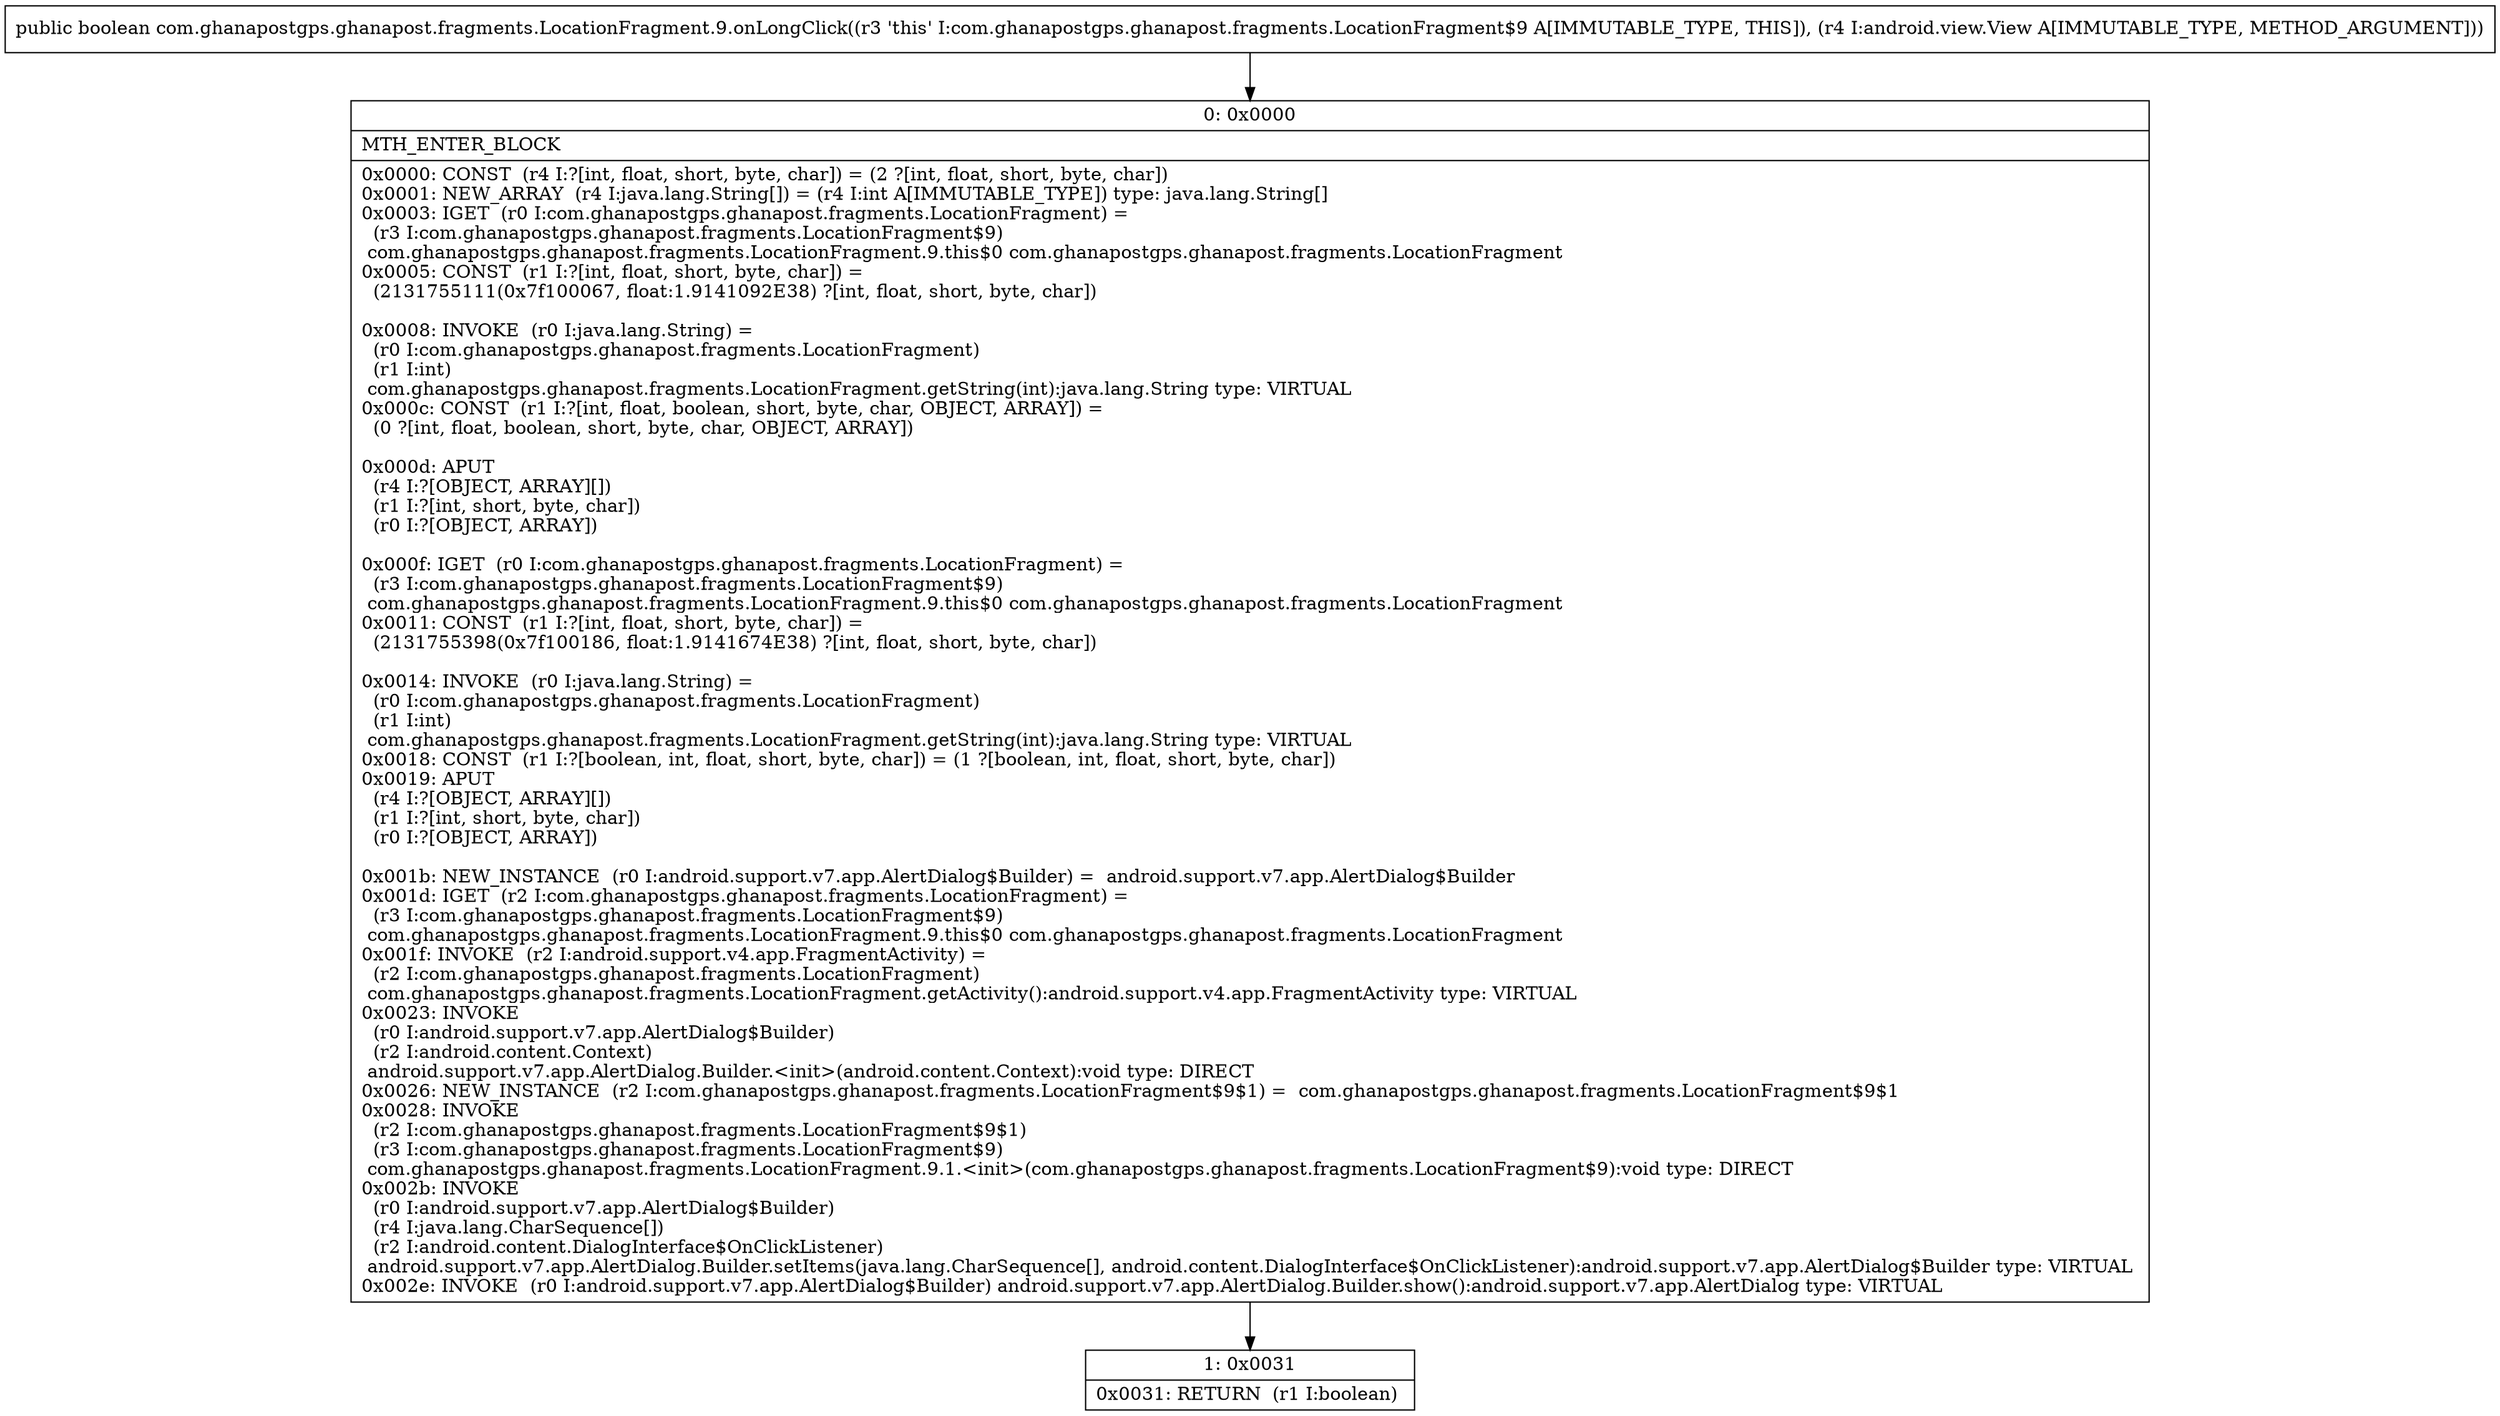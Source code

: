 digraph "CFG forcom.ghanapostgps.ghanapost.fragments.LocationFragment.9.onLongClick(Landroid\/view\/View;)Z" {
Node_0 [shape=record,label="{0\:\ 0x0000|MTH_ENTER_BLOCK\l|0x0000: CONST  (r4 I:?[int, float, short, byte, char]) = (2 ?[int, float, short, byte, char]) \l0x0001: NEW_ARRAY  (r4 I:java.lang.String[]) = (r4 I:int A[IMMUTABLE_TYPE]) type: java.lang.String[] \l0x0003: IGET  (r0 I:com.ghanapostgps.ghanapost.fragments.LocationFragment) = \l  (r3 I:com.ghanapostgps.ghanapost.fragments.LocationFragment$9)\l com.ghanapostgps.ghanapost.fragments.LocationFragment.9.this$0 com.ghanapostgps.ghanapost.fragments.LocationFragment \l0x0005: CONST  (r1 I:?[int, float, short, byte, char]) = \l  (2131755111(0x7f100067, float:1.9141092E38) ?[int, float, short, byte, char])\l \l0x0008: INVOKE  (r0 I:java.lang.String) = \l  (r0 I:com.ghanapostgps.ghanapost.fragments.LocationFragment)\l  (r1 I:int)\l com.ghanapostgps.ghanapost.fragments.LocationFragment.getString(int):java.lang.String type: VIRTUAL \l0x000c: CONST  (r1 I:?[int, float, boolean, short, byte, char, OBJECT, ARRAY]) = \l  (0 ?[int, float, boolean, short, byte, char, OBJECT, ARRAY])\l \l0x000d: APUT  \l  (r4 I:?[OBJECT, ARRAY][])\l  (r1 I:?[int, short, byte, char])\l  (r0 I:?[OBJECT, ARRAY])\l \l0x000f: IGET  (r0 I:com.ghanapostgps.ghanapost.fragments.LocationFragment) = \l  (r3 I:com.ghanapostgps.ghanapost.fragments.LocationFragment$9)\l com.ghanapostgps.ghanapost.fragments.LocationFragment.9.this$0 com.ghanapostgps.ghanapost.fragments.LocationFragment \l0x0011: CONST  (r1 I:?[int, float, short, byte, char]) = \l  (2131755398(0x7f100186, float:1.9141674E38) ?[int, float, short, byte, char])\l \l0x0014: INVOKE  (r0 I:java.lang.String) = \l  (r0 I:com.ghanapostgps.ghanapost.fragments.LocationFragment)\l  (r1 I:int)\l com.ghanapostgps.ghanapost.fragments.LocationFragment.getString(int):java.lang.String type: VIRTUAL \l0x0018: CONST  (r1 I:?[boolean, int, float, short, byte, char]) = (1 ?[boolean, int, float, short, byte, char]) \l0x0019: APUT  \l  (r4 I:?[OBJECT, ARRAY][])\l  (r1 I:?[int, short, byte, char])\l  (r0 I:?[OBJECT, ARRAY])\l \l0x001b: NEW_INSTANCE  (r0 I:android.support.v7.app.AlertDialog$Builder) =  android.support.v7.app.AlertDialog$Builder \l0x001d: IGET  (r2 I:com.ghanapostgps.ghanapost.fragments.LocationFragment) = \l  (r3 I:com.ghanapostgps.ghanapost.fragments.LocationFragment$9)\l com.ghanapostgps.ghanapost.fragments.LocationFragment.9.this$0 com.ghanapostgps.ghanapost.fragments.LocationFragment \l0x001f: INVOKE  (r2 I:android.support.v4.app.FragmentActivity) = \l  (r2 I:com.ghanapostgps.ghanapost.fragments.LocationFragment)\l com.ghanapostgps.ghanapost.fragments.LocationFragment.getActivity():android.support.v4.app.FragmentActivity type: VIRTUAL \l0x0023: INVOKE  \l  (r0 I:android.support.v7.app.AlertDialog$Builder)\l  (r2 I:android.content.Context)\l android.support.v7.app.AlertDialog.Builder.\<init\>(android.content.Context):void type: DIRECT \l0x0026: NEW_INSTANCE  (r2 I:com.ghanapostgps.ghanapost.fragments.LocationFragment$9$1) =  com.ghanapostgps.ghanapost.fragments.LocationFragment$9$1 \l0x0028: INVOKE  \l  (r2 I:com.ghanapostgps.ghanapost.fragments.LocationFragment$9$1)\l  (r3 I:com.ghanapostgps.ghanapost.fragments.LocationFragment$9)\l com.ghanapostgps.ghanapost.fragments.LocationFragment.9.1.\<init\>(com.ghanapostgps.ghanapost.fragments.LocationFragment$9):void type: DIRECT \l0x002b: INVOKE  \l  (r0 I:android.support.v7.app.AlertDialog$Builder)\l  (r4 I:java.lang.CharSequence[])\l  (r2 I:android.content.DialogInterface$OnClickListener)\l android.support.v7.app.AlertDialog.Builder.setItems(java.lang.CharSequence[], android.content.DialogInterface$OnClickListener):android.support.v7.app.AlertDialog$Builder type: VIRTUAL \l0x002e: INVOKE  (r0 I:android.support.v7.app.AlertDialog$Builder) android.support.v7.app.AlertDialog.Builder.show():android.support.v7.app.AlertDialog type: VIRTUAL \l}"];
Node_1 [shape=record,label="{1\:\ 0x0031|0x0031: RETURN  (r1 I:boolean) \l}"];
MethodNode[shape=record,label="{public boolean com.ghanapostgps.ghanapost.fragments.LocationFragment.9.onLongClick((r3 'this' I:com.ghanapostgps.ghanapost.fragments.LocationFragment$9 A[IMMUTABLE_TYPE, THIS]), (r4 I:android.view.View A[IMMUTABLE_TYPE, METHOD_ARGUMENT])) }"];
MethodNode -> Node_0;
Node_0 -> Node_1;
}

